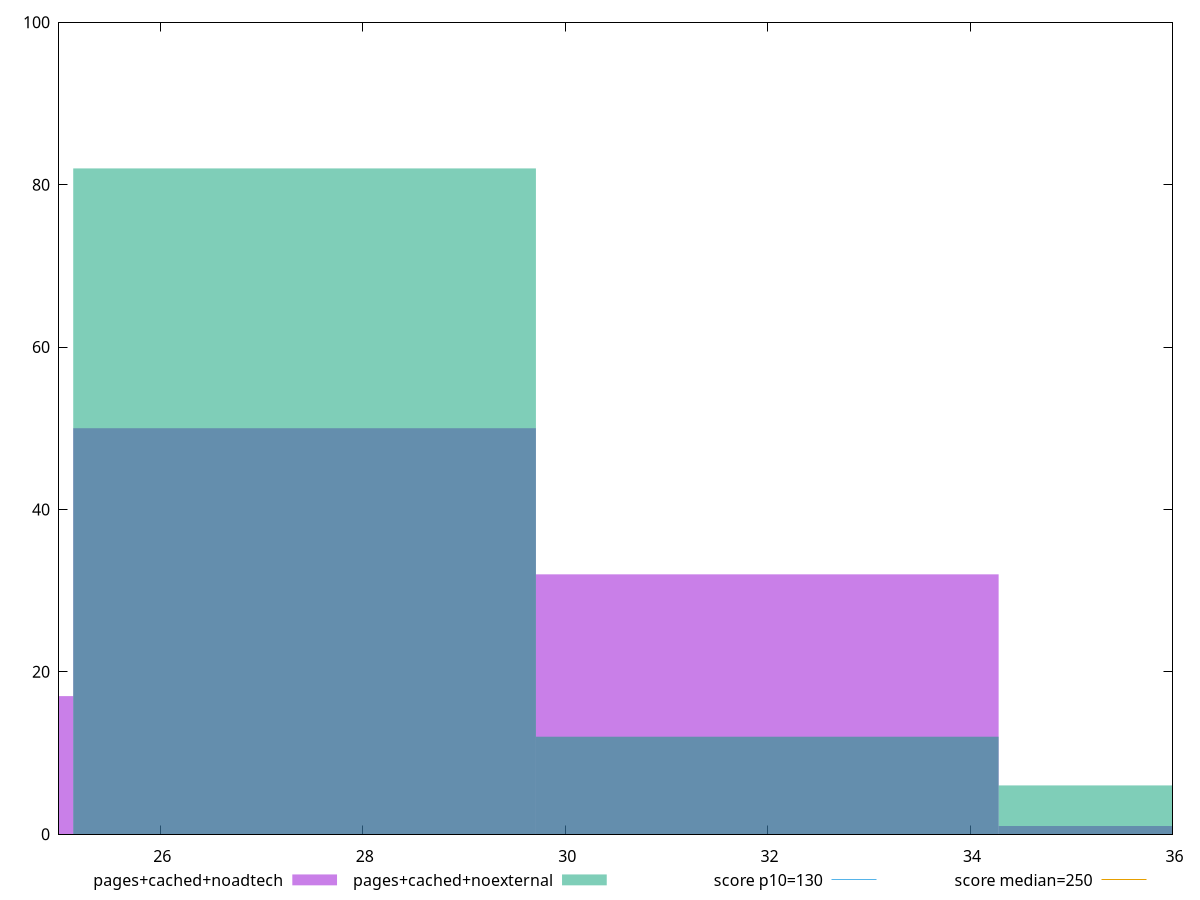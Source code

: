 reset

$pagesCachedNoadtech <<EOF
22.854972476927177 17
31.99696146769805 32
27.425966972312615 50
36.567955963083485 1
EOF

$pagesCachedNoexternal <<EOF
31.99696146769805 12
27.425966972312615 82
36.567955963083485 6
EOF

set key outside below
set boxwidth 4.570994495385436
set xrange [25:36]
set yrange [0:100]
set style fill transparent solid 0.5 noborder

set parametric
set terminal svg size 640, 500 enhanced background rgb 'white'
set output "report_00007_2020-12-11T15:55:29.892Z/max-potential-fid/comparison/histogram/4_vs_5.svg"

plot $pagesCachedNoadtech title "pages+cached+noadtech" with boxes, \
     $pagesCachedNoexternal title "pages+cached+noexternal" with boxes, \
     130,t title "score p10=130", \
     250,t title "score median=250"

reset
